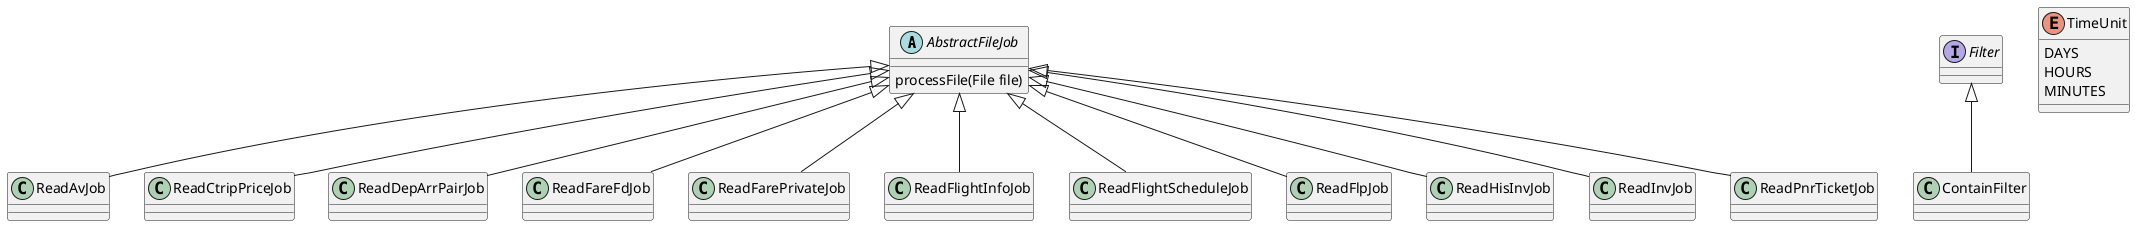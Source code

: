 @startuml
'https://plantuml.com/class-diagram

abstract class AbstractFileJob {
    processFile(File file)
}
interface Filter

Filter <|-- ContainFilter
AbstractFileJob <|-- ReadAvJob
AbstractFileJob <|-- ReadCtripPriceJob
AbstractFileJob <|-- ReadDepArrPairJob
AbstractFileJob <|-- ReadFareFdJob
AbstractFileJob <|-- ReadFarePrivateJob
AbstractFileJob <|-- ReadFlightInfoJob
AbstractFileJob <|-- ReadFlightScheduleJob
AbstractFileJob <|-- ReadFlpJob
AbstractFileJob <|-- ReadHisInvJob
AbstractFileJob <|-- ReadInvJob
AbstractFileJob <|-- ReadPnrTicketJob


enum TimeUnit {
DAYS
HOURS
MINUTES
}

@enduml